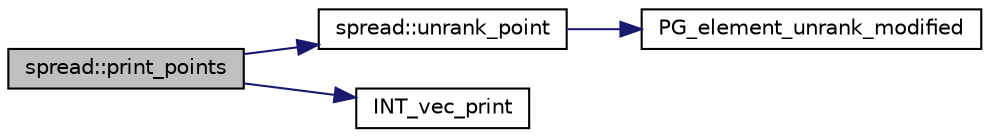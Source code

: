 digraph "spread::print_points"
{
  edge [fontname="Helvetica",fontsize="10",labelfontname="Helvetica",labelfontsize="10"];
  node [fontname="Helvetica",fontsize="10",shape=record];
  rankdir="LR";
  Node2722 [label="spread::print_points",height=0.2,width=0.4,color="black", fillcolor="grey75", style="filled", fontcolor="black"];
  Node2722 -> Node2723 [color="midnightblue",fontsize="10",style="solid",fontname="Helvetica"];
  Node2723 [label="spread::unrank_point",height=0.2,width=0.4,color="black", fillcolor="white", style="filled",URL="$da/dc1/classspread.html#ac43616d90965959ae32781ab3bf5a229"];
  Node2723 -> Node2724 [color="midnightblue",fontsize="10",style="solid",fontname="Helvetica"];
  Node2724 [label="PG_element_unrank_modified",height=0.2,width=0.4,color="black", fillcolor="white", style="filled",URL="$d4/d67/geometry_8h.html#a83ae9b605d496f6a90345303f6efae64"];
  Node2722 -> Node2725 [color="midnightblue",fontsize="10",style="solid",fontname="Helvetica"];
  Node2725 [label="INT_vec_print",height=0.2,width=0.4,color="black", fillcolor="white", style="filled",URL="$df/dbf/sajeeb_8_c.html#a79a5901af0b47dd0d694109543c027fe"];
}
